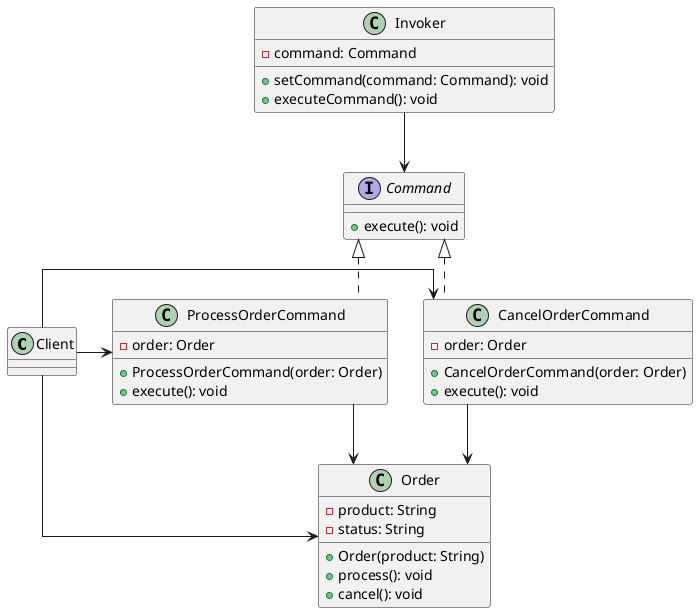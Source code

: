 @startuml
skinparam linetype ortho
class Client {
}
interface Command {
+execute(): void
}


class Order {
    -product: String
    -status: String
    +Order(product: String)
    +process(): void
    +cancel(): void
}

class ProcessOrderCommand implements Command {
    -order: Order
    +ProcessOrderCommand(order: Order)
    +execute(): void
}

class CancelOrderCommand  implements Command{
    -order: Order
    +CancelOrderCommand(order: Order)
    +execute(): void
}

class Invoker {
    -command: Command
    +setCommand(command: Command): void
    +executeCommand(): void
}

Command -[hidden]->  CancelOrderCommand
Command -[hidden]->  ProcessOrderCommand
Client --right> CancelOrderCommand
Client --right> ProcessOrderCommand
Client --right> Order
CancelOrderCommand -[hidden]-> Order
ProcessOrderCommand --> Order
CancelOrderCommand --> Order
Invoker --> Command
@enduml